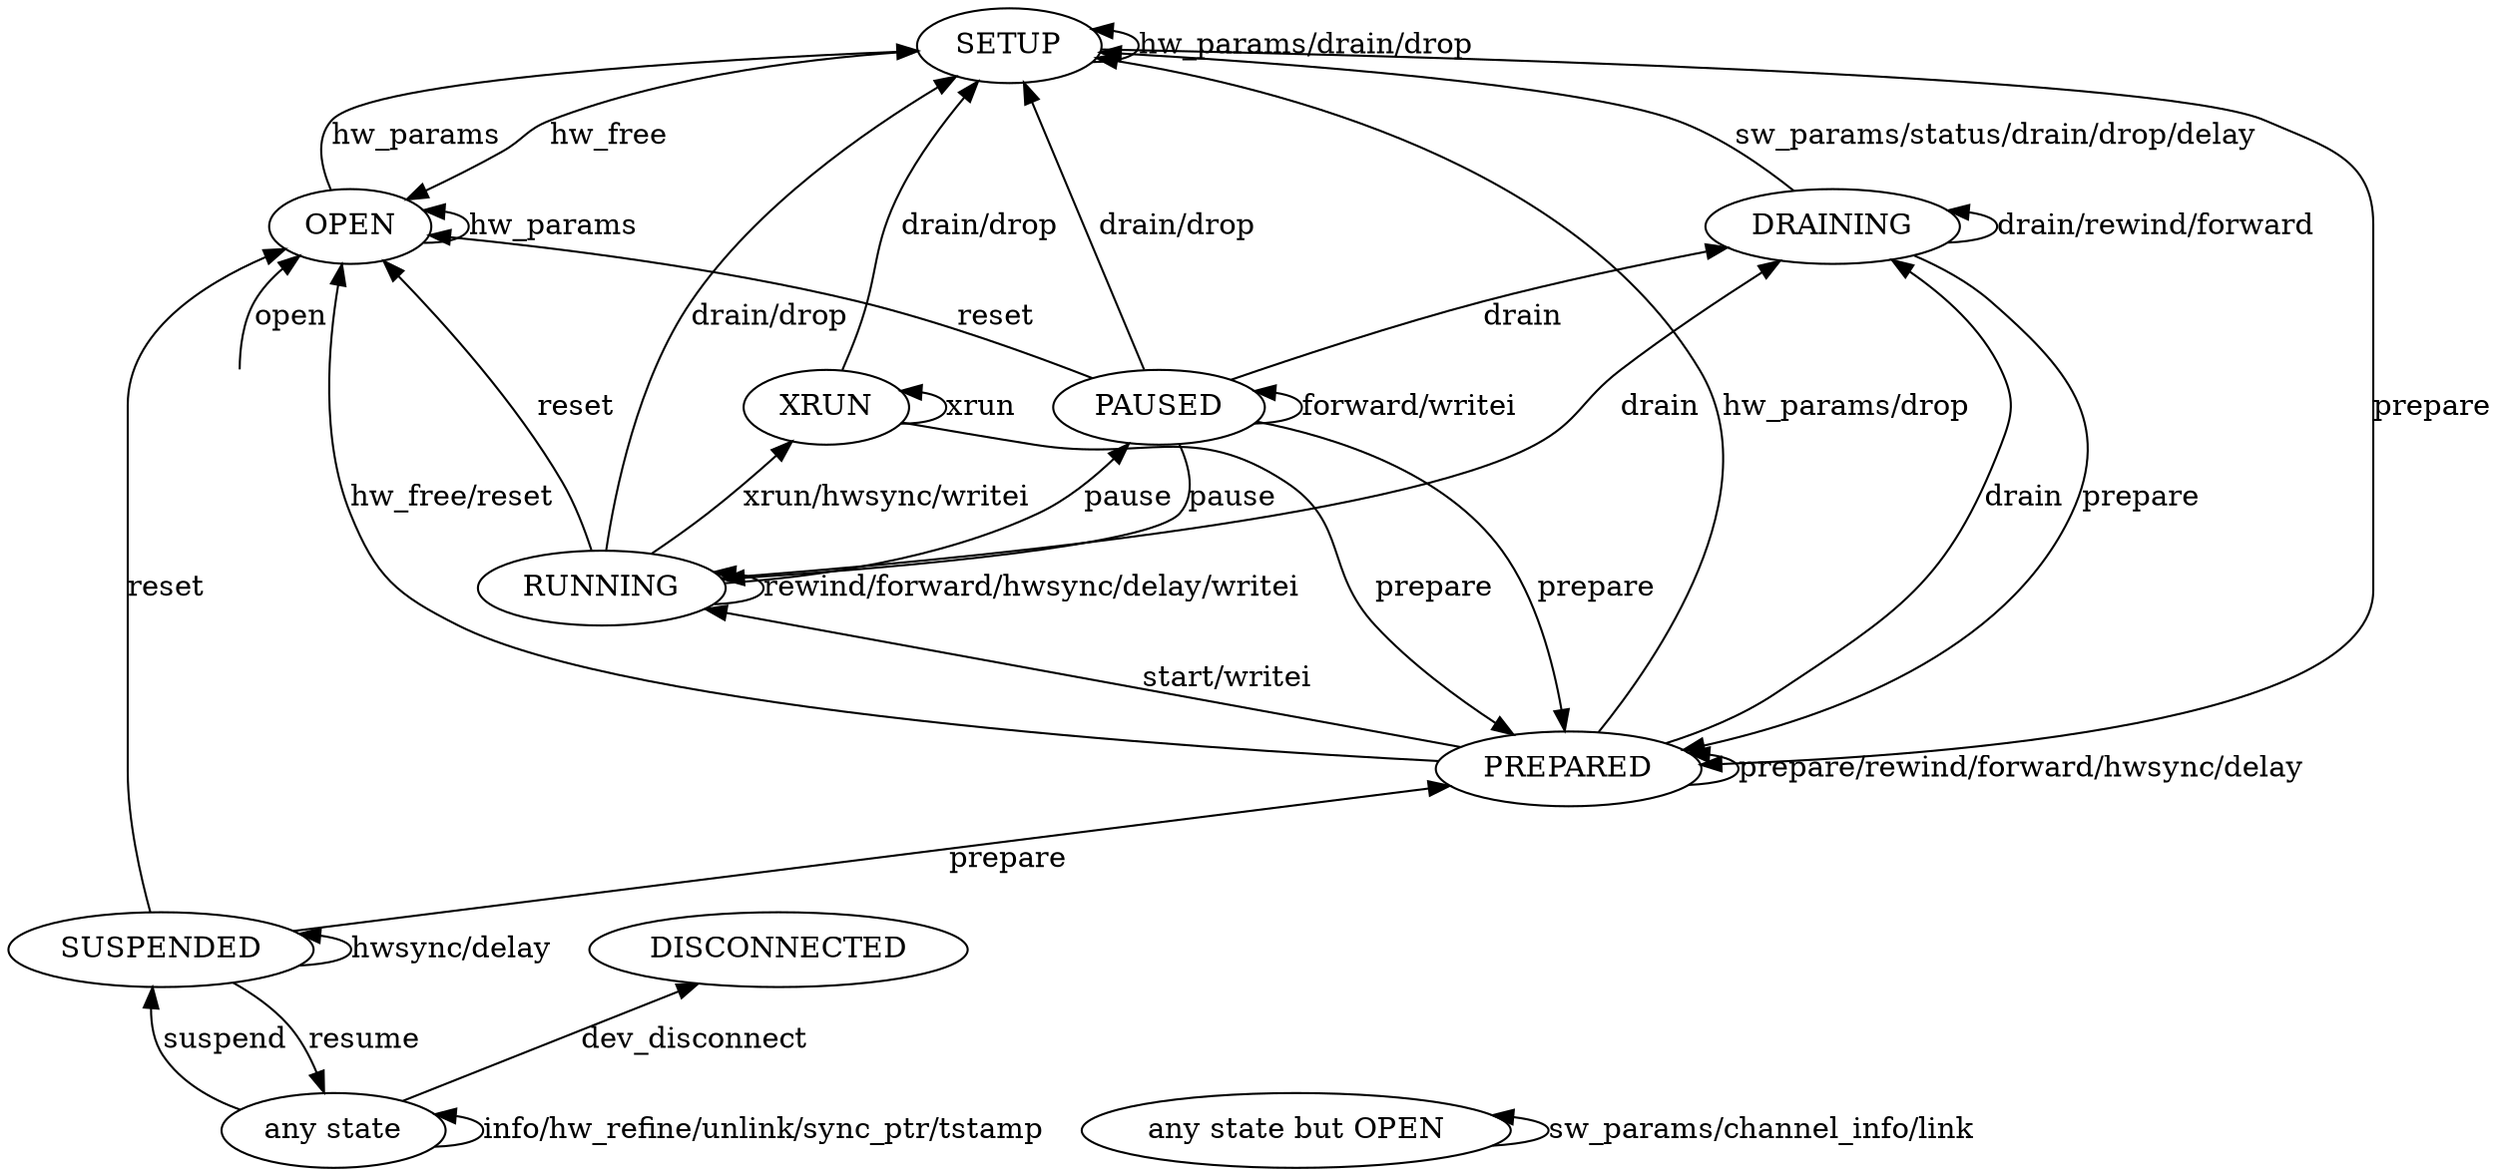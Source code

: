 digraph {
// This specifies a diagram using the DOT language. It can be interactively
// viewed with xdot or can generate an image using
// `dot -Tpng alsa_fsm.dot > alsa_fsm.png`

// This was build out of the state transition information from
// linux/sound/core/pcm_native.c and linux/sound/core/pcm_lib.c. Since it is
// intended to help with writing software which uses ALSA's PCM interface, it
// includes every possible transition, even if they are unlikely, rather than
// trying to model a more typical software path.

// snd_pcm_hw_free is called as a result of snd_pcm_close
// snd_pcm_hwsync is called before querying any hardware state such as in
// snd_pcm_avail.

// From the perspective of the state machine, snd_pcm_capture_rewind and
// snd_pcm_playback rewind are the same function so they are not
// distinguished in this diagram. This also holds for the forward
// functions.

// For all states the a SND_PCM_STATE_ prefix has been omitted to clarify
// the state machine.

// For all transitions the snd_pcm_ prefix has been omitted to clarify
// the state machine.

rankdir=BT;

// Bulk processing
ANY [label = "any state"];
ANY -> SUSPENDED [label = suspend];
SUSPENDED -> ANY [label = resume];

// snd_pcm_dev_disconnect is the only kernel-only ALSA function included in
// this diagram because it is the only way to transition into the
// SNDRV_PCM_STATE_DISCONNECTED state and that state should be accounted for
// when designing code which directly interacts with ALSA and might use USB
// audio devices which may be disconnected in use.
ANY -> DISCONNECTED [label = dev_disconnect];
ANY -> ANY [label = "info/hw_refine/unlink/sync_ptr/tstamp"];

NOT_OPEN [label = "any state but OPEN"]
NOT_OPEN -> NOT_OPEN [label = "sw_params/channel_info/link"];

// State-specific transitions.
unitialized [label="", shape=none];
unitialized -> OPEN [label = open];

OPEN -> OPEN [label = hw_params];
OPEN -> SETUP [label = hw_params];

SETUP -> OPEN [label = hw_free];
SETUP -> SETUP [label = "hw_params/drain/drop"];
SETUP -> PREPARED [label = prepare];

PREPARED -> OPEN [label = "hw_free/reset"];
PREPARED -> SETUP [label = "hw_params/drop"];
PREPARED -> PREPARED [label = "prepare/rewind/forward/hwsync/delay"];
PREPARED -> RUNNING [label = "start/writei"];
PREPARED -> DRAINING [label = drain];

RUNNING -> OPEN [label = reset];
RUNNING -> SETUP [label = "drain/drop"];
RUNNING -> RUNNING [label = "rewind/forward/hwsync/delay/writei"];
RUNNING -> XRUN [label = "xrun/hwsync/writei"];
RUNNING -> DRAINING [label = drain];
RUNNING -> PAUSED [label = pause];

// snd_pcm_xrun is called if an xrun is detected by
// snd_pcm_hw_avail_update. It puts the kernel-based ALSA code into the
// SNDRV_PCM_STATE_XRUN state.
XRUN -> SETUP[label = "drain/drop"];
XRUN -> PREPARED [label = prepare];
XRUN -> XRUN [label = xrun];

DRAINING -> SETUP [label = "sw_params/status/drain/drop/delay"];
DRAINING -> PREPARED [label = prepare];
DRAINING -> DRAINING [label = "drain/rewind/forward"];

PAUSED -> OPEN [label = reset];
PAUSED -> SETUP [label = "drain/drop"];
PAUSED -> PREPARED [label = prepare];
PAUSED -> RUNNING [label = pause];
PAUSED -> DRAINING [label = drain];
PAUSED -> PAUSED [label = "forward/writei"];

SUSPENDED -> OPEN [label = reset];
SUSPENDED -> PREPARED [label = prepare];
SUSPENDED -> SUSPENDED [label = "hwsync/delay"];

}
